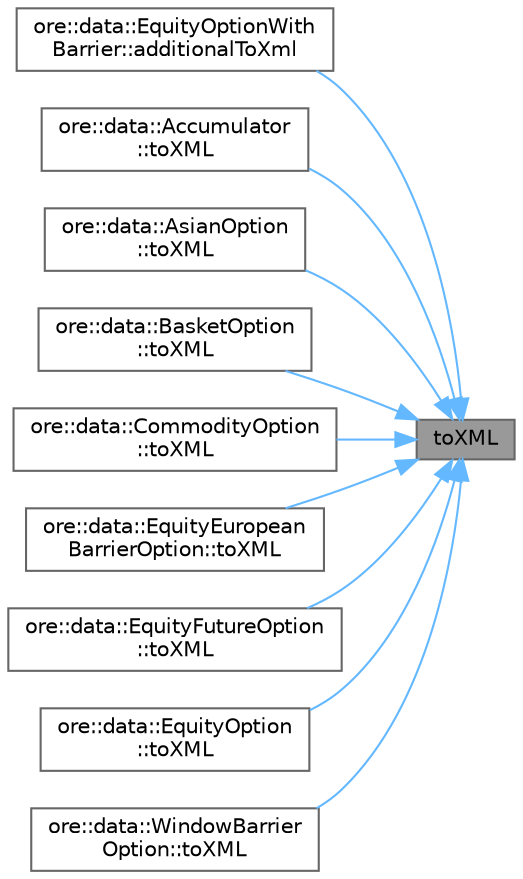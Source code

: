 digraph "toXML"
{
 // INTERACTIVE_SVG=YES
 // LATEX_PDF_SIZE
  bgcolor="transparent";
  edge [fontname=Helvetica,fontsize=10,labelfontname=Helvetica,labelfontsize=10];
  node [fontname=Helvetica,fontsize=10,shape=box,height=0.2,width=0.4];
  rankdir="RL";
  Node1 [label="toXML",height=0.2,width=0.4,color="gray40", fillcolor="grey60", style="filled", fontcolor="black",tooltip=" "];
  Node1 -> Node2 [dir="back",color="steelblue1",style="solid"];
  Node2 [label="ore::data::EquityOptionWith\lBarrier::additionalToXml",height=0.2,width=0.4,color="grey40", fillcolor="white", style="filled",URL="$classore_1_1data_1_1_equity_option_with_barrier.html#a7d6d6735e833a0988e41293423cf1ecf",tooltip=" "];
  Node1 -> Node3 [dir="back",color="steelblue1",style="solid"];
  Node3 [label="ore::data::Accumulator\l::toXML",height=0.2,width=0.4,color="grey40", fillcolor="white", style="filled",URL="$classore_1_1data_1_1_accumulator.html#a0881d80390ae17ef0094dcd8c91c4936",tooltip=" "];
  Node1 -> Node4 [dir="back",color="steelblue1",style="solid"];
  Node4 [label="ore::data::AsianOption\l::toXML",height=0.2,width=0.4,color="grey40", fillcolor="white", style="filled",URL="$classore_1_1data_1_1_asian_option.html#a0881d80390ae17ef0094dcd8c91c4936",tooltip=" "];
  Node1 -> Node5 [dir="back",color="steelblue1",style="solid"];
  Node5 [label="ore::data::BasketOption\l::toXML",height=0.2,width=0.4,color="grey40", fillcolor="white", style="filled",URL="$classore_1_1data_1_1_basket_option.html#a0881d80390ae17ef0094dcd8c91c4936",tooltip=" "];
  Node1 -> Node6 [dir="back",color="steelblue1",style="solid"];
  Node6 [label="ore::data::CommodityOption\l::toXML",height=0.2,width=0.4,color="grey40", fillcolor="white", style="filled",URL="$classore_1_1data_1_1_commodity_option.html#a0881d80390ae17ef0094dcd8c91c4936",tooltip=" "];
  Node1 -> Node7 [dir="back",color="steelblue1",style="solid"];
  Node7 [label="ore::data::EquityEuropean\lBarrierOption::toXML",height=0.2,width=0.4,color="grey40", fillcolor="white", style="filled",URL="$classore_1_1data_1_1_equity_european_barrier_option.html#a0881d80390ae17ef0094dcd8c91c4936",tooltip=" "];
  Node1 -> Node8 [dir="back",color="steelblue1",style="solid"];
  Node8 [label="ore::data::EquityFutureOption\l::toXML",height=0.2,width=0.4,color="grey40", fillcolor="white", style="filled",URL="$classore_1_1data_1_1_equity_future_option.html#a0881d80390ae17ef0094dcd8c91c4936",tooltip=" "];
  Node1 -> Node9 [dir="back",color="steelblue1",style="solid"];
  Node9 [label="ore::data::EquityOption\l::toXML",height=0.2,width=0.4,color="grey40", fillcolor="white", style="filled",URL="$classore_1_1data_1_1_equity_option.html#a0881d80390ae17ef0094dcd8c91c4936",tooltip=" "];
  Node1 -> Node10 [dir="back",color="steelblue1",style="solid"];
  Node10 [label="ore::data::WindowBarrier\lOption::toXML",height=0.2,width=0.4,color="grey40", fillcolor="white", style="filled",URL="$classore_1_1data_1_1_window_barrier_option.html#a0881d80390ae17ef0094dcd8c91c4936",tooltip=" "];
}
